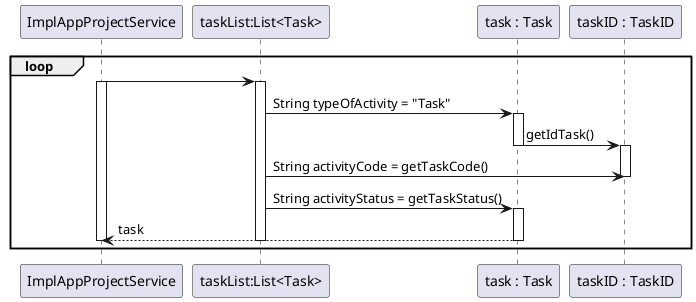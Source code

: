@startuml

participant "ImplAppProjectService" as service
participant "taskList:List<Task>" as taskList
participant "task : Task" as  task
participant "taskID : TaskID" as taskID

loop
service -> taskList
activate service
activate taskList
taskList -> task : String typeOfActivity = "Task"
activate task
task -> taskID : getIdTask()
deactivate task
activate taskID
taskList -> taskID : String activityCode = getTaskCode()
deactivate taskID
taskList -> task : String activityStatus = getTaskStatus()
activate task
task --> service : task
deactivate task
deactivate taskList
deactivate service
end

@enduml

